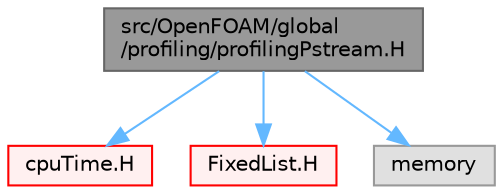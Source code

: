 digraph "src/OpenFOAM/global/profiling/profilingPstream.H"
{
 // LATEX_PDF_SIZE
  bgcolor="transparent";
  edge [fontname=Helvetica,fontsize=10,labelfontname=Helvetica,labelfontsize=10];
  node [fontname=Helvetica,fontsize=10,shape=box,height=0.2,width=0.4];
  Node1 [id="Node000001",label="src/OpenFOAM/global\l/profiling/profilingPstream.H",height=0.2,width=0.4,color="gray40", fillcolor="grey60", style="filled", fontcolor="black",tooltip=" "];
  Node1 -> Node2 [id="edge1_Node000001_Node000002",color="steelblue1",style="solid",tooltip=" "];
  Node2 [id="Node000002",label="cpuTime.H",height=0.2,width=0.4,color="red", fillcolor="#FFF0F0", style="filled",URL="$cpuTime_8H.html",tooltip=" "];
  Node1 -> Node8 [id="edge2_Node000001_Node000008",color="steelblue1",style="solid",tooltip=" "];
  Node8 [id="Node000008",label="FixedList.H",height=0.2,width=0.4,color="red", fillcolor="#FFF0F0", style="filled",URL="$FixedList_8H.html",tooltip=" "];
  Node1 -> Node53 [id="edge3_Node000001_Node000053",color="steelblue1",style="solid",tooltip=" "];
  Node53 [id="Node000053",label="memory",height=0.2,width=0.4,color="grey60", fillcolor="#E0E0E0", style="filled",tooltip=" "];
}
